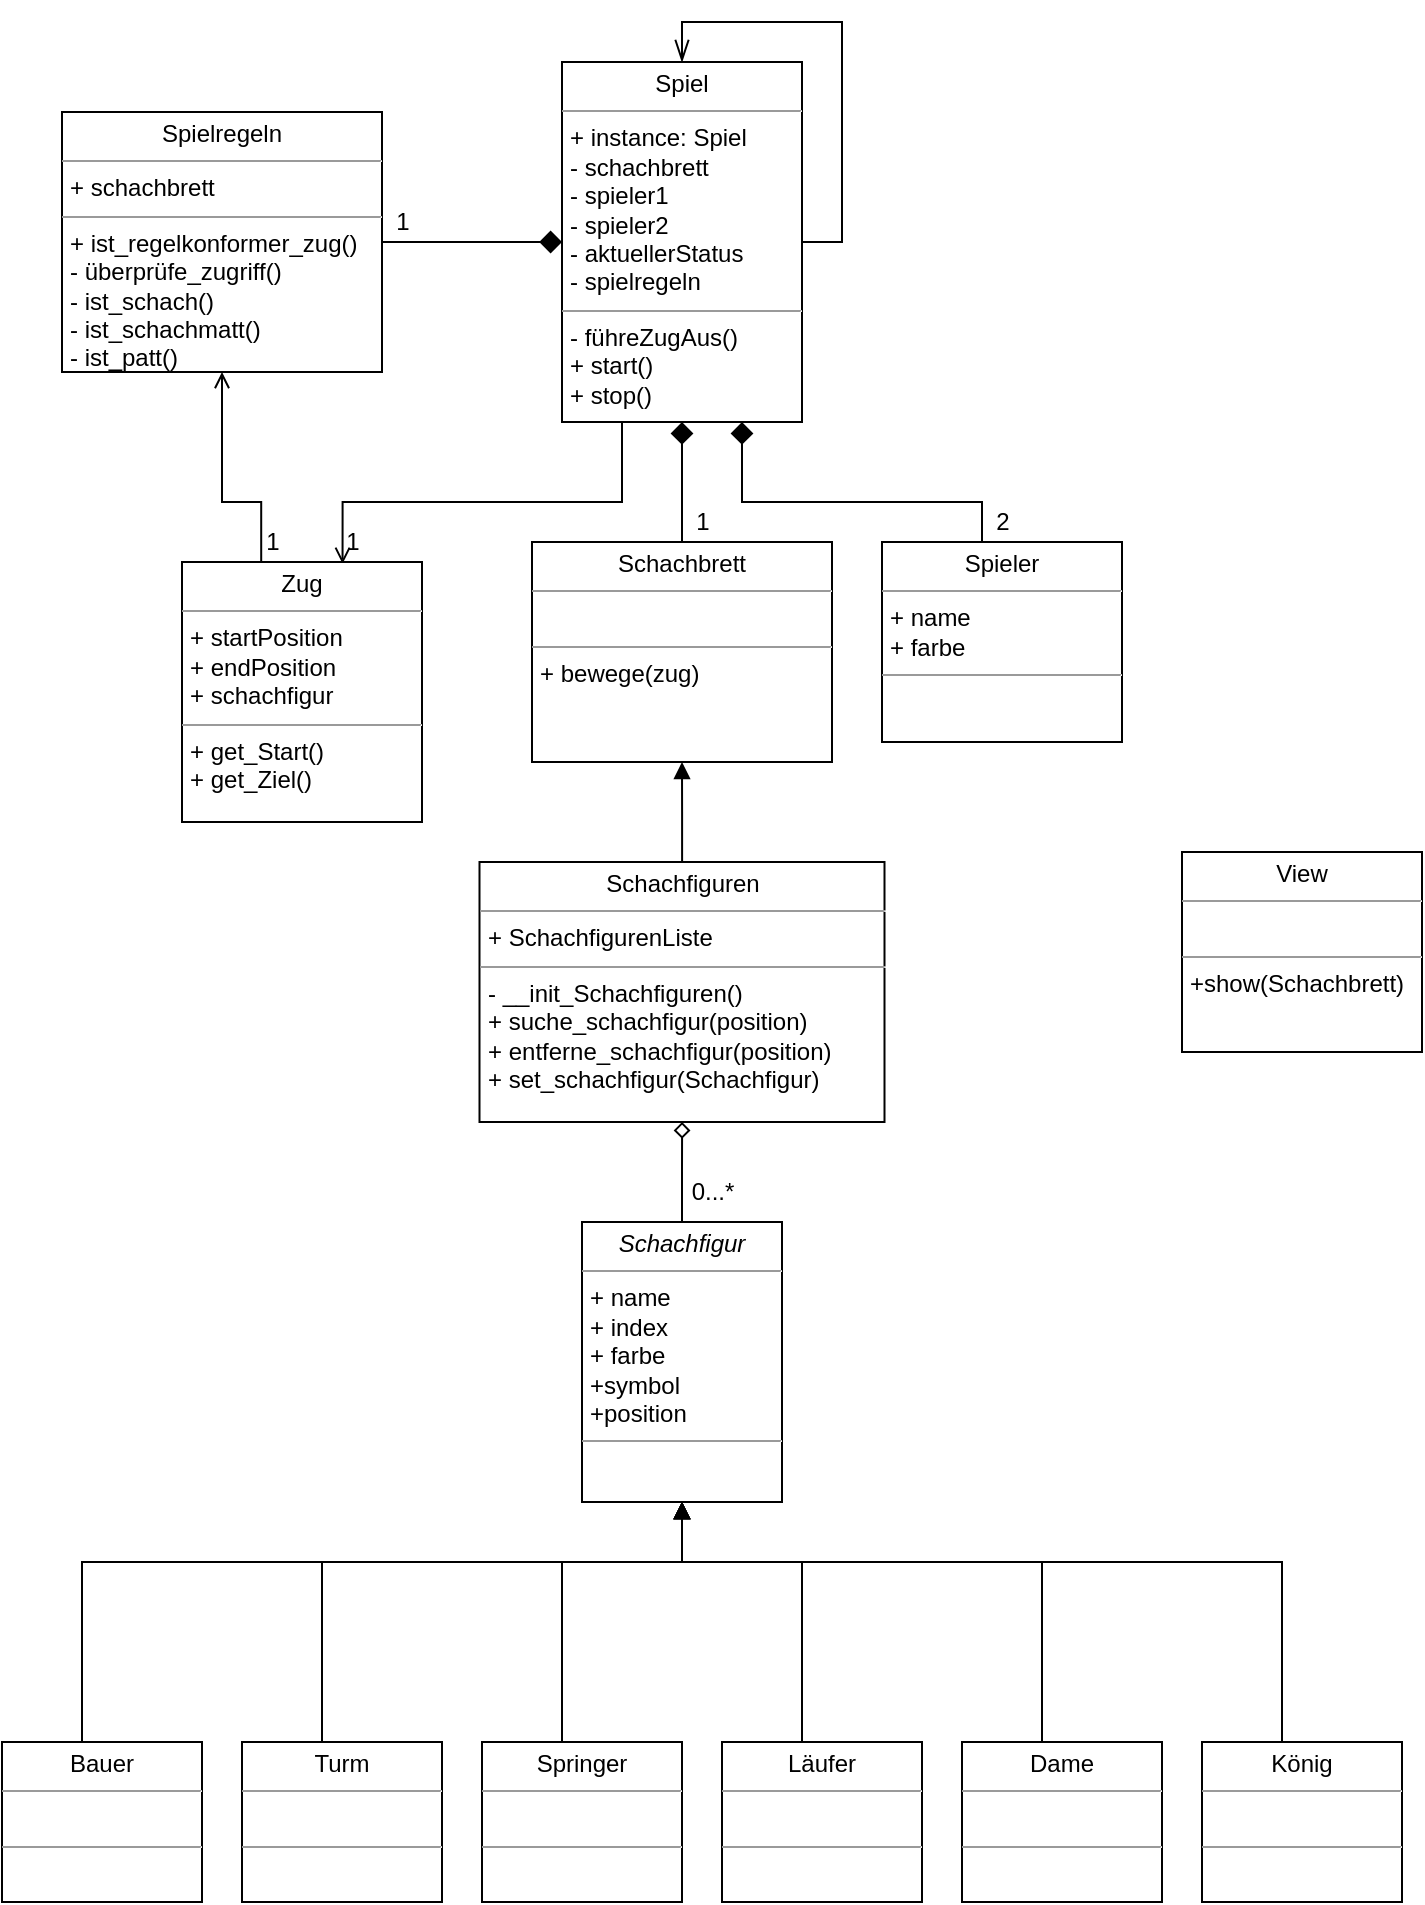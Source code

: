 <mxfile version="23.1.5" type="device">
  <diagram name="Page-1" id="c4acf3e9-155e-7222-9cf6-157b1a14988f">
    <mxGraphModel dx="1688" dy="683" grid="1" gridSize="10" guides="1" tooltips="1" connect="1" arrows="1" fold="1" page="1" pageScale="1" pageWidth="850" pageHeight="1100" background="none" math="0" shadow="0">
      <root>
        <mxCell id="0" />
        <mxCell id="1" parent="0" />
        <mxCell id="rz3OqndfxatSxz6cUBIu-6" style="edgeStyle=orthogonalEdgeStyle;rounded=0;orthogonalLoop=1;jettySize=auto;html=1;endArrow=diamond;endFill=1;endSize=9;" parent="1" source="XUi1XNIL97qCScbz2Gfw-4" target="XUi1XNIL97qCScbz2Gfw-5" edge="1">
          <mxGeometry relative="1" as="geometry">
            <Array as="points" />
          </mxGeometry>
        </mxCell>
        <mxCell id="XUi1XNIL97qCScbz2Gfw-4" value="&lt;p style=&quot;margin:0px;margin-top:4px;text-align:center;&quot;&gt;Spielregeln&lt;/p&gt;&lt;hr size=&quot;1&quot;&gt;&lt;p style=&quot;margin:0px;margin-left:4px;&quot;&gt;+ schachbrett&lt;/p&gt;&lt;hr size=&quot;1&quot;&gt;&lt;p style=&quot;margin:0px;margin-left:4px;&quot;&gt;+ ist_regelkonformer_zug()&lt;/p&gt;&lt;p style=&quot;margin:0px;margin-left:4px;&quot;&gt;- überprüfe_zugriff()&lt;br&gt;- ist_schach()&lt;/p&gt;&lt;p style=&quot;margin:0px;margin-left:4px;&quot;&gt;- ist_schachmatt()&lt;/p&gt;&lt;p style=&quot;margin:0px;margin-left:4px;&quot;&gt;- ist_patt()&lt;/p&gt;" style="verticalAlign=top;align=left;overflow=fill;fontSize=12;fontFamily=Helvetica;html=1;rounded=0;shadow=0;comic=0;labelBackgroundColor=none;strokeWidth=1" parent="1" vertex="1">
          <mxGeometry x="100" y="185" width="160" height="130" as="geometry" />
        </mxCell>
        <mxCell id="XUi1XNIL97qCScbz2Gfw-5" value="&lt;p style=&quot;margin:0px;margin-top:4px;text-align:center;&quot;&gt;Spiel&lt;/p&gt;&lt;hr size=&quot;1&quot;&gt;&lt;p style=&quot;margin:0px;margin-left:4px;&quot;&gt;+ instance: Spiel&lt;/p&gt;&lt;p style=&quot;margin:0px;margin-left:4px;&quot;&gt;- schachbrett&lt;/p&gt;&lt;p style=&quot;margin:0px;margin-left:4px;&quot;&gt;- spieler1&lt;/p&gt;&lt;p style=&quot;margin:0px;margin-left:4px;&quot;&gt;- spieler2&lt;/p&gt;&lt;p style=&quot;margin:0px;margin-left:4px;&quot;&gt;- aktuellerStatus&lt;/p&gt;&lt;p style=&quot;margin:0px;margin-left:4px;&quot;&gt;- spielregeln&lt;/p&gt;&lt;hr size=&quot;1&quot;&gt;&lt;p style=&quot;margin:0px;margin-left:4px;&quot;&gt;- führeZugAus()&lt;br&gt;&lt;/p&gt;&lt;p style=&quot;margin:0px;margin-left:4px;&quot;&gt;+ start()&lt;/p&gt;&lt;p style=&quot;margin:0px;margin-left:4px;&quot;&gt;+ stop()&lt;/p&gt;" style="verticalAlign=top;align=left;overflow=fill;fontSize=12;fontFamily=Helvetica;html=1;rounded=0;shadow=0;comic=0;labelBackgroundColor=none;strokeWidth=1" parent="1" vertex="1">
          <mxGeometry x="350" y="160" width="120" height="180" as="geometry" />
        </mxCell>
        <mxCell id="pBe0ByM49wiScJpLsnd2-3" value="" style="edgeStyle=orthogonalEdgeStyle;rounded=0;orthogonalLoop=1;jettySize=auto;html=1;startArrow=none;startFill=0;endArrow=diamond;endFill=0;" parent="1" source="XUi1XNIL97qCScbz2Gfw-6" target="pBe0ByM49wiScJpLsnd2-1" edge="1">
          <mxGeometry relative="1" as="geometry" />
        </mxCell>
        <mxCell id="XUi1XNIL97qCScbz2Gfw-6" value="&lt;p style=&quot;margin:0px;margin-top:4px;text-align:center;&quot;&gt;&lt;i&gt;Schachfigur&lt;/i&gt;&lt;/p&gt;&lt;hr size=&quot;1&quot;&gt;&lt;p style=&quot;margin:0px;margin-left:4px;&quot;&gt;+ name&lt;/p&gt;&lt;p style=&quot;margin:0px;margin-left:4px;&quot;&gt;+ index&lt;/p&gt;&lt;p style=&quot;margin:0px;margin-left:4px;&quot;&gt;+ farbe&lt;/p&gt;&lt;p style=&quot;margin:0px;margin-left:4px;&quot;&gt;+symbol&lt;/p&gt;&lt;p style=&quot;margin:0px;margin-left:4px;&quot;&gt;+position&lt;/p&gt;&lt;hr size=&quot;1&quot;&gt;&lt;p style=&quot;margin:0px;margin-left:4px;&quot;&gt;&lt;br&gt;&lt;/p&gt;" style="verticalAlign=top;align=left;overflow=fill;fontSize=12;fontFamily=Helvetica;html=1;rounded=0;shadow=0;comic=0;labelBackgroundColor=none;strokeWidth=1" parent="1" vertex="1">
          <mxGeometry x="360" y="740" width="100" height="140" as="geometry" />
        </mxCell>
        <mxCell id="ofR-W2wBmM-OYPLqPYsd-1" style="edgeStyle=orthogonalEdgeStyle;rounded=0;orthogonalLoop=1;jettySize=auto;html=1;endArrow=block;endFill=0;" parent="1" source="XUi1XNIL97qCScbz2Gfw-7" edge="1">
          <mxGeometry relative="1" as="geometry">
            <mxPoint x="410" y="880" as="targetPoint" />
            <Array as="points">
              <mxPoint x="110" y="910" />
              <mxPoint x="410" y="910" />
            </Array>
          </mxGeometry>
        </mxCell>
        <mxCell id="XUi1XNIL97qCScbz2Gfw-7" value="&lt;p style=&quot;margin:0px;margin-top:4px;text-align:center;&quot;&gt;Bauer&lt;/p&gt;&lt;hr size=&quot;1&quot;&gt;&lt;p style=&quot;margin:0px;margin-left:4px;&quot;&gt;&lt;br&gt;&lt;/p&gt;&lt;hr size=&quot;1&quot;&gt;&lt;p style=&quot;margin:0px;margin-left:4px;&quot;&gt;&lt;br&gt;&lt;/p&gt;" style="verticalAlign=top;align=left;overflow=fill;fontSize=12;fontFamily=Helvetica;html=1;rounded=0;shadow=0;comic=0;labelBackgroundColor=none;strokeWidth=1" parent="1" vertex="1">
          <mxGeometry x="70" y="1000" width="100" height="80" as="geometry" />
        </mxCell>
        <mxCell id="ofR-W2wBmM-OYPLqPYsd-2" style="edgeStyle=orthogonalEdgeStyle;rounded=0;orthogonalLoop=1;jettySize=auto;html=1;endArrow=block;endFill=0;" parent="1" source="XUi1XNIL97qCScbz2Gfw-8" edge="1">
          <mxGeometry relative="1" as="geometry">
            <Array as="points">
              <mxPoint x="230" y="910" />
              <mxPoint x="410" y="910" />
            </Array>
            <mxPoint x="410" y="880" as="targetPoint" />
          </mxGeometry>
        </mxCell>
        <mxCell id="XUi1XNIL97qCScbz2Gfw-8" value="&lt;p style=&quot;margin:0px;margin-top:4px;text-align:center;&quot;&gt;Turm&lt;/p&gt;&lt;hr size=&quot;1&quot;&gt;&lt;p style=&quot;margin:0px;margin-left:4px;&quot;&gt;&lt;br&gt;&lt;/p&gt;&lt;hr size=&quot;1&quot;&gt;&lt;p style=&quot;margin:0px;margin-left:4px;&quot;&gt;&lt;br&gt;&lt;/p&gt;" style="verticalAlign=top;align=left;overflow=fill;fontSize=12;fontFamily=Helvetica;html=1;rounded=0;shadow=0;comic=0;labelBackgroundColor=none;strokeWidth=1" parent="1" vertex="1">
          <mxGeometry x="190" y="1000" width="100" height="80" as="geometry" />
        </mxCell>
        <mxCell id="ofR-W2wBmM-OYPLqPYsd-3" style="edgeStyle=orthogonalEdgeStyle;rounded=0;orthogonalLoop=1;jettySize=auto;html=1;endArrow=block;endFill=0;" parent="1" source="XUi1XNIL97qCScbz2Gfw-10" edge="1">
          <mxGeometry relative="1" as="geometry">
            <mxPoint x="410" y="880" as="targetPoint" />
            <Array as="points">
              <mxPoint x="350" y="910" />
              <mxPoint x="410" y="910" />
            </Array>
          </mxGeometry>
        </mxCell>
        <mxCell id="XUi1XNIL97qCScbz2Gfw-10" value="&lt;p style=&quot;margin:0px;margin-top:4px;text-align:center;&quot;&gt;Springer&lt;/p&gt;&lt;hr size=&quot;1&quot;&gt;&lt;p style=&quot;margin:0px;margin-left:4px;&quot;&gt;&lt;br&gt;&lt;/p&gt;&lt;hr size=&quot;1&quot;&gt;&lt;p style=&quot;margin:0px;margin-left:4px;&quot;&gt;&lt;br&gt;&lt;/p&gt;" style="verticalAlign=top;align=left;overflow=fill;fontSize=12;fontFamily=Helvetica;html=1;rounded=0;shadow=0;comic=0;labelBackgroundColor=none;strokeWidth=1" parent="1" vertex="1">
          <mxGeometry x="310" y="1000" width="100" height="80" as="geometry" />
        </mxCell>
        <mxCell id="ofR-W2wBmM-OYPLqPYsd-4" style="edgeStyle=orthogonalEdgeStyle;rounded=0;orthogonalLoop=1;jettySize=auto;html=1;endArrow=block;endFill=0;" parent="1" source="XUi1XNIL97qCScbz2Gfw-11" edge="1">
          <mxGeometry relative="1" as="geometry">
            <mxPoint x="410" y="880" as="targetPoint" />
            <Array as="points">
              <mxPoint x="470" y="910" />
              <mxPoint x="410" y="910" />
            </Array>
          </mxGeometry>
        </mxCell>
        <mxCell id="XUi1XNIL97qCScbz2Gfw-11" value="&lt;p style=&quot;margin:0px;margin-top:4px;text-align:center;&quot;&gt;Läufer&lt;/p&gt;&lt;hr size=&quot;1&quot;&gt;&lt;p style=&quot;margin:0px;margin-left:4px;&quot;&gt;&lt;br&gt;&lt;/p&gt;&lt;hr size=&quot;1&quot;&gt;&lt;p style=&quot;margin:0px;margin-left:4px;&quot;&gt;&lt;br&gt;&lt;/p&gt;" style="verticalAlign=top;align=left;overflow=fill;fontSize=12;fontFamily=Helvetica;html=1;rounded=0;shadow=0;comic=0;labelBackgroundColor=none;strokeWidth=1" parent="1" vertex="1">
          <mxGeometry x="430" y="1000" width="100" height="80" as="geometry" />
        </mxCell>
        <mxCell id="ofR-W2wBmM-OYPLqPYsd-5" style="edgeStyle=orthogonalEdgeStyle;rounded=0;orthogonalLoop=1;jettySize=auto;html=1;endArrow=block;endFill=0;" parent="1" source="XUi1XNIL97qCScbz2Gfw-12" edge="1">
          <mxGeometry relative="1" as="geometry">
            <mxPoint x="410" y="880" as="targetPoint" />
            <Array as="points">
              <mxPoint x="590" y="910" />
              <mxPoint x="410" y="910" />
            </Array>
          </mxGeometry>
        </mxCell>
        <mxCell id="XUi1XNIL97qCScbz2Gfw-12" value="&lt;p style=&quot;margin:0px;margin-top:4px;text-align:center;&quot;&gt;Dame&lt;/p&gt;&lt;hr size=&quot;1&quot;&gt;&lt;p style=&quot;margin:0px;margin-left:4px;&quot;&gt;&lt;br&gt;&lt;/p&gt;&lt;hr size=&quot;1&quot;&gt;&lt;p style=&quot;margin:0px;margin-left:4px;&quot;&gt;&lt;br&gt;&lt;/p&gt;" style="verticalAlign=top;align=left;overflow=fill;fontSize=12;fontFamily=Helvetica;html=1;rounded=0;shadow=0;comic=0;labelBackgroundColor=none;strokeWidth=1" parent="1" vertex="1">
          <mxGeometry x="550" y="1000" width="100" height="80" as="geometry" />
        </mxCell>
        <mxCell id="ofR-W2wBmM-OYPLqPYsd-6" style="edgeStyle=orthogonalEdgeStyle;rounded=0;orthogonalLoop=1;jettySize=auto;html=1;endArrow=block;endFill=1;" parent="1" source="XUi1XNIL97qCScbz2Gfw-13" edge="1">
          <mxGeometry relative="1" as="geometry">
            <Array as="points">
              <mxPoint x="710" y="910" />
              <mxPoint x="410" y="910" />
            </Array>
            <mxPoint x="410" y="880" as="targetPoint" />
          </mxGeometry>
        </mxCell>
        <mxCell id="XUi1XNIL97qCScbz2Gfw-13" value="&lt;p style=&quot;margin:0px;margin-top:4px;text-align:center;&quot;&gt;König&lt;/p&gt;&lt;hr size=&quot;1&quot;&gt;&lt;p style=&quot;margin:0px;margin-left:4px;&quot;&gt;&lt;br&gt;&lt;/p&gt;&lt;hr size=&quot;1&quot;&gt;&lt;p style=&quot;margin:0px;margin-left:4px;&quot;&gt;&lt;br&gt;&lt;/p&gt;" style="verticalAlign=top;align=left;overflow=fill;fontSize=12;fontFamily=Helvetica;html=1;rounded=0;shadow=0;comic=0;labelBackgroundColor=none;strokeWidth=1" parent="1" vertex="1">
          <mxGeometry x="670" y="1000" width="100" height="80" as="geometry" />
        </mxCell>
        <mxCell id="rz3OqndfxatSxz6cUBIu-4" style="edgeStyle=orthogonalEdgeStyle;rounded=0;orthogonalLoop=1;jettySize=auto;html=1;endArrow=diamond;endFill=1;endSize=9;" parent="1" source="XUi1XNIL97qCScbz2Gfw-14" target="XUi1XNIL97qCScbz2Gfw-5" edge="1">
          <mxGeometry relative="1" as="geometry">
            <Array as="points">
              <mxPoint x="410" y="330" />
              <mxPoint x="410" y="330" />
            </Array>
          </mxGeometry>
        </mxCell>
        <mxCell id="XUi1XNIL97qCScbz2Gfw-14" value="&lt;p style=&quot;margin:0px;margin-top:4px;text-align:center;&quot;&gt;Schachbrett&lt;/p&gt;&lt;hr size=&quot;1&quot;&gt;&lt;p style=&quot;margin:0px;margin-left:4px;&quot;&gt;&lt;br&gt;&lt;/p&gt;&lt;hr size=&quot;1&quot;&gt;&lt;p style=&quot;margin:0px;margin-left:4px;&quot;&gt;&lt;span style=&quot;background-color: initial;&quot;&gt;+ bewege(zug)&lt;/span&gt;&lt;br&gt;&lt;/p&gt;" style="verticalAlign=top;align=left;overflow=fill;fontSize=12;fontFamily=Helvetica;html=1;rounded=0;shadow=0;comic=0;labelBackgroundColor=none;strokeWidth=1" parent="1" vertex="1">
          <mxGeometry x="335" y="400" width="150" height="110" as="geometry" />
        </mxCell>
        <mxCell id="AP-pza4UJyFf44N1vplL-1" style="edgeStyle=orthogonalEdgeStyle;rounded=0;orthogonalLoop=1;jettySize=auto;html=1;entryX=0.25;entryY=1;entryDx=0;entryDy=0;endArrow=none;endFill=0;endSize=9;exitX=0.669;exitY=0.007;exitDx=0;exitDy=0;exitPerimeter=0;startArrow=open;startFill=0;" parent="1" source="XUi1XNIL97qCScbz2Gfw-15" target="XUi1XNIL97qCScbz2Gfw-5" edge="1">
          <mxGeometry relative="1" as="geometry">
            <Array as="points">
              <mxPoint x="240" y="380" />
              <mxPoint x="380" y="380" />
            </Array>
          </mxGeometry>
        </mxCell>
        <mxCell id="AP-pza4UJyFf44N1vplL-2" style="edgeStyle=orthogonalEdgeStyle;rounded=0;orthogonalLoop=1;jettySize=auto;html=1;entryX=0.5;entryY=1;entryDx=0;entryDy=0;endArrow=open;endFill=0;exitX=0.33;exitY=0.005;exitDx=0;exitDy=0;exitPerimeter=0;" parent="1" source="XUi1XNIL97qCScbz2Gfw-15" target="XUi1XNIL97qCScbz2Gfw-4" edge="1">
          <mxGeometry relative="1" as="geometry">
            <Array as="points">
              <mxPoint x="180" y="380" />
            </Array>
          </mxGeometry>
        </mxCell>
        <mxCell id="XUi1XNIL97qCScbz2Gfw-15" value="&lt;p style=&quot;margin:0px;margin-top:4px;text-align:center;&quot;&gt;Zug&lt;/p&gt;&lt;hr size=&quot;1&quot;&gt;&lt;p style=&quot;margin:0px;margin-left:4px;&quot;&gt;+ startPosition&amp;nbsp;&lt;/p&gt;&lt;p style=&quot;margin:0px;margin-left:4px;&quot;&gt;+ endPosition&amp;nbsp;&lt;/p&gt;&lt;p style=&quot;margin:0px;margin-left:4px;&quot;&gt;+ schachfigur&lt;/p&gt;&lt;hr size=&quot;1&quot;&gt;&lt;p style=&quot;margin:0px;margin-left:4px;&quot;&gt;+ get_Start()&lt;/p&gt;&lt;p style=&quot;margin:0px;margin-left:4px;&quot;&gt;+ get_Ziel()&lt;/p&gt;" style="verticalAlign=top;align=left;overflow=fill;fontSize=12;fontFamily=Helvetica;html=1;rounded=0;shadow=0;comic=0;labelBackgroundColor=none;strokeWidth=1" parent="1" vertex="1">
          <mxGeometry x="160" y="410" width="120" height="130" as="geometry" />
        </mxCell>
        <mxCell id="rz3OqndfxatSxz6cUBIu-9" style="edgeStyle=orthogonalEdgeStyle;rounded=0;orthogonalLoop=1;jettySize=auto;html=1;entryX=0.75;entryY=1;entryDx=0;entryDy=0;endArrow=diamond;endFill=1;endSize=9;" parent="1" source="rz3OqndfxatSxz6cUBIu-7" target="XUi1XNIL97qCScbz2Gfw-5" edge="1">
          <mxGeometry relative="1" as="geometry">
            <Array as="points">
              <mxPoint x="560" y="380" />
              <mxPoint x="440" y="380" />
            </Array>
          </mxGeometry>
        </mxCell>
        <mxCell id="rz3OqndfxatSxz6cUBIu-7" value="&lt;p style=&quot;margin:0px;margin-top:4px;text-align:center;&quot;&gt;Spieler&lt;/p&gt;&lt;hr size=&quot;1&quot;&gt;&lt;p style=&quot;margin:0px;margin-left:4px;&quot;&gt;+ name&amp;nbsp;&lt;/p&gt;&lt;p style=&quot;margin:0px;margin-left:4px;&quot;&gt;+ farbe&lt;/p&gt;&lt;hr size=&quot;1&quot;&gt;&lt;p style=&quot;margin:0px;margin-left:4px;&quot;&gt;&lt;br&gt;&lt;/p&gt;" style="verticalAlign=top;align=left;overflow=fill;fontSize=12;fontFamily=Helvetica;html=1;rounded=0;shadow=0;comic=0;labelBackgroundColor=none;strokeWidth=1" parent="1" vertex="1">
          <mxGeometry x="510" y="400" width="120" height="100" as="geometry" />
        </mxCell>
        <mxCell id="AP-pza4UJyFf44N1vplL-5" value="2" style="text;html=1;align=center;verticalAlign=middle;resizable=0;points=[];autosize=1;strokeColor=none;fillColor=none;" parent="1" vertex="1">
          <mxGeometry x="560" y="380" width="20" height="20" as="geometry" />
        </mxCell>
        <mxCell id="AP-pza4UJyFf44N1vplL-7" value="1" style="text;html=1;align=center;verticalAlign=middle;resizable=0;points=[];autosize=1;strokeColor=none;fillColor=none;" parent="1" vertex="1">
          <mxGeometry x="410" y="380" width="20" height="20" as="geometry" />
        </mxCell>
        <mxCell id="AP-pza4UJyFf44N1vplL-12" value="1" style="text;html=1;align=center;verticalAlign=middle;resizable=0;points=[];autosize=1;strokeColor=none;fillColor=none;" parent="1" vertex="1">
          <mxGeometry x="260" y="230" width="20" height="20" as="geometry" />
        </mxCell>
        <mxCell id="AP-pza4UJyFf44N1vplL-16" value="1" style="text;html=1;align=center;verticalAlign=middle;resizable=0;points=[];autosize=1;strokeColor=none;fillColor=none;" parent="1" vertex="1">
          <mxGeometry x="230" y="385" width="30" height="30" as="geometry" />
        </mxCell>
        <mxCell id="AP-pza4UJyFf44N1vplL-20" value="" style="endArrow=openThin;endFill=0;endSize=9;html=1;rounded=0;entryX=0.5;entryY=0;entryDx=0;entryDy=0;exitX=1;exitY=0.5;exitDx=0;exitDy=0;" parent="1" source="XUi1XNIL97qCScbz2Gfw-5" target="XUi1XNIL97qCScbz2Gfw-5" edge="1">
          <mxGeometry width="160" relative="1" as="geometry">
            <mxPoint x="470" y="249.31" as="sourcePoint" />
            <mxPoint x="410" y="140" as="targetPoint" />
            <Array as="points">
              <mxPoint x="490" y="250" />
              <mxPoint x="490" y="140" />
              <mxPoint x="410" y="140" />
            </Array>
          </mxGeometry>
        </mxCell>
        <mxCell id="pBe0ByM49wiScJpLsnd2-2" value="" style="edgeStyle=orthogonalEdgeStyle;rounded=0;orthogonalLoop=1;jettySize=auto;html=1;endArrow=block;endFill=1;" parent="1" source="pBe0ByM49wiScJpLsnd2-1" target="XUi1XNIL97qCScbz2Gfw-14" edge="1">
          <mxGeometry relative="1" as="geometry" />
        </mxCell>
        <mxCell id="pBe0ByM49wiScJpLsnd2-1" value="&lt;p style=&quot;margin:0px;margin-top:4px;text-align:center;&quot;&gt;Schachfiguren&lt;/p&gt;&lt;hr size=&quot;1&quot;&gt;&lt;p style=&quot;margin:0px;margin-left:4px;&quot;&gt;+ SchachfigurenListe&lt;/p&gt;&lt;hr size=&quot;1&quot;&gt;&lt;p style=&quot;margin:0px;margin-left:4px;&quot;&gt;-&amp;nbsp;__init_Schachfiguren()&lt;/p&gt;&lt;p style=&quot;margin:0px;margin-left:4px;&quot;&gt;+&amp;nbsp;suche_schachfigur(position)&lt;/p&gt;&lt;p style=&quot;margin:0px;margin-left:4px;&quot;&gt;+&amp;nbsp;entferne_schachfigur(position)&lt;/p&gt;&lt;p style=&quot;margin:0px;margin-left:4px;&quot;&gt;+ set_schachfigur(Schachfigur)&lt;/p&gt;" style="verticalAlign=top;align=left;overflow=fill;fontSize=12;fontFamily=Helvetica;html=1;rounded=0;shadow=0;comic=0;labelBackgroundColor=none;strokeWidth=1" parent="1" vertex="1">
          <mxGeometry x="308.75" y="560" width="202.5" height="130" as="geometry" />
        </mxCell>
        <mxCell id="pBe0ByM49wiScJpLsnd2-7" value="&lt;p style=&quot;margin:0px;margin-top:4px;text-align:center;&quot;&gt;View&lt;/p&gt;&lt;hr size=&quot;1&quot;&gt;&lt;p style=&quot;margin:0px;margin-left:4px;&quot;&gt;&lt;br&gt;&lt;/p&gt;&lt;hr size=&quot;1&quot;&gt;&lt;p style=&quot;margin:0px;margin-left:4px;&quot;&gt;+show(Schachbrett)&lt;/p&gt;" style="verticalAlign=top;align=left;overflow=fill;fontSize=12;fontFamily=Helvetica;html=1;rounded=0;shadow=0;comic=0;labelBackgroundColor=none;strokeWidth=1" parent="1" vertex="1">
          <mxGeometry x="660" y="555" width="120" height="100" as="geometry" />
        </mxCell>
        <mxCell id="7fXN4AOAXSQrhG3hw6Gk-1" value="0...*" style="text;html=1;align=center;verticalAlign=middle;resizable=0;points=[];autosize=1;strokeColor=none;fillColor=none;" vertex="1" parent="1">
          <mxGeometry x="405" y="710" width="40" height="30" as="geometry" />
        </mxCell>
        <mxCell id="7fXN4AOAXSQrhG3hw6Gk-2" value="1" style="text;html=1;align=center;verticalAlign=middle;resizable=0;points=[];autosize=1;strokeColor=none;fillColor=none;" vertex="1" parent="1">
          <mxGeometry x="190" y="385" width="30" height="30" as="geometry" />
        </mxCell>
      </root>
    </mxGraphModel>
  </diagram>
</mxfile>
